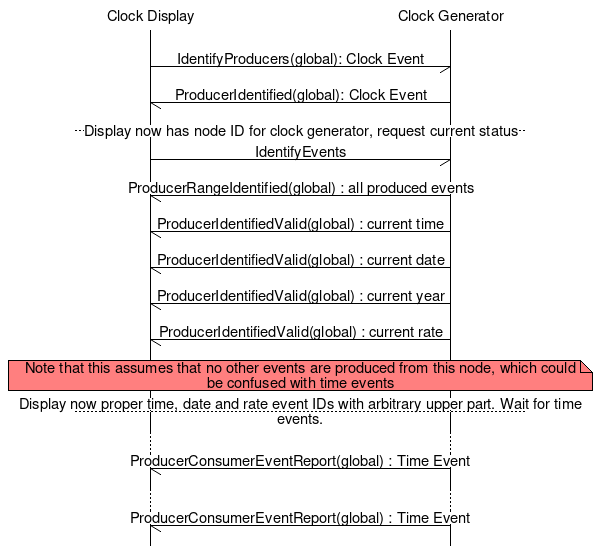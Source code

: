 # MSC for a clock display starting up
msc {
  wordwraparcs = "true";

  d [ label="Clock Display" ], g [ label="Clock Generator"]  ;

   # Small gap 
   |||;
   
  d->g [ label = "IdentifyProducers(global): Clock Event" ] ;
  d<-g [ label = "ProducerIdentified(global): Clock Event" ] ;
  
  --- [ label = "Display now has node ID for clock generator, request current status" ] ;
  
  d->g [ label = "IdentifyEvents" ] ;
  d<-g [ label = "ProducerRangeIdentified(global) : all produced events" ] ;
  d<-g [ label = "ProducerIdentifiedValid(global) : current time" ] ;
  d<-g [ label = "ProducerIdentifiedValid(global) : current date" ] ;
  d<-g [ label = "ProducerIdentifiedValid(global) : current year" ] ;
  d<-g [ label = "ProducerIdentifiedValid(global) : current rate" ] ;

  d note g [ label = "Note that this assumes that no other events are produced from this node, which could be confused with time events", textbgcolour="#ff7f7f"];
  
  --- [ label = "Display now proper time, date and rate event IDs with arbitrary upper part. Wait for time events." ] ;
  
  ... ;
  g->* [ label = "ProducerConsumerEventReport(global) : Time Event" ] ;
  ... ;
  g->* [ label = "ProducerConsumerEventReport(global) : Time Event" ] ;
  
}
